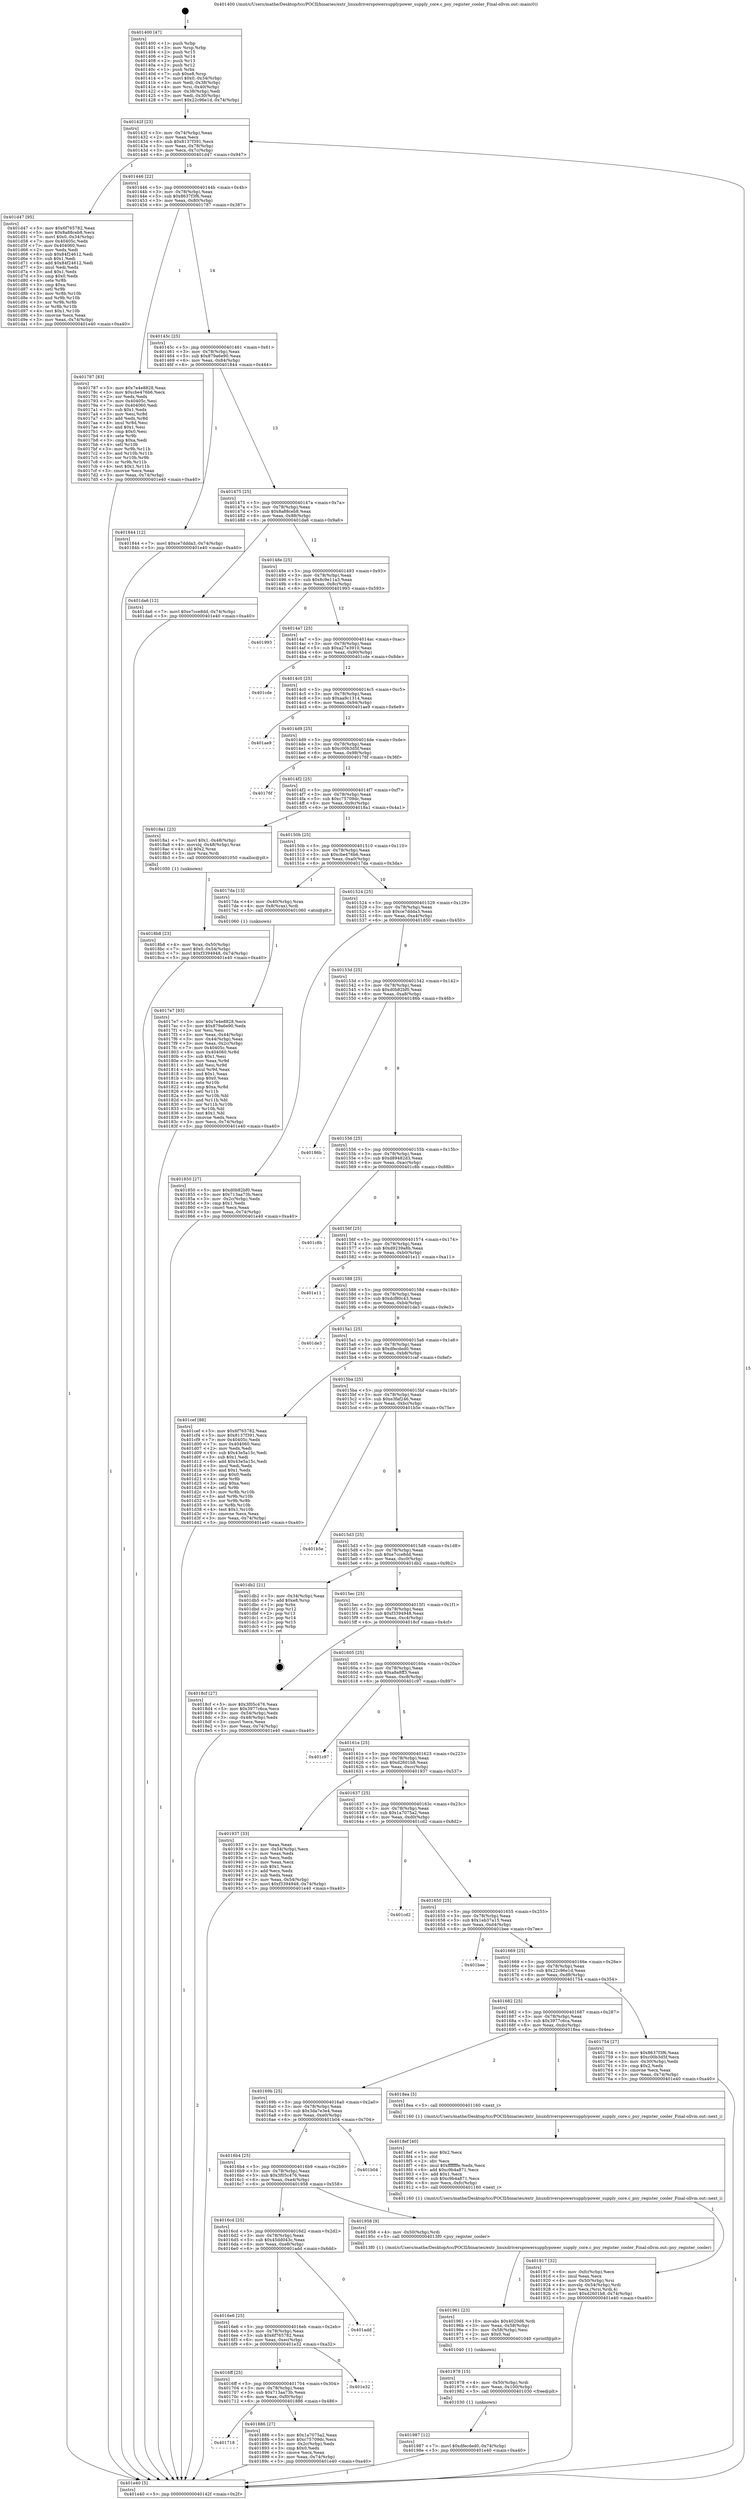 digraph "0x401400" {
  label = "0x401400 (/mnt/c/Users/mathe/Desktop/tcc/POCII/binaries/extr_linuxdriverspowersupplypower_supply_core.c_psy_register_cooler_Final-ollvm.out::main(0))"
  labelloc = "t"
  node[shape=record]

  Entry [label="",width=0.3,height=0.3,shape=circle,fillcolor=black,style=filled]
  "0x40142f" [label="{
     0x40142f [23]\l
     | [instrs]\l
     &nbsp;&nbsp;0x40142f \<+3\>: mov -0x74(%rbp),%eax\l
     &nbsp;&nbsp;0x401432 \<+2\>: mov %eax,%ecx\l
     &nbsp;&nbsp;0x401434 \<+6\>: sub $0x8137f391,%ecx\l
     &nbsp;&nbsp;0x40143a \<+3\>: mov %eax,-0x78(%rbp)\l
     &nbsp;&nbsp;0x40143d \<+3\>: mov %ecx,-0x7c(%rbp)\l
     &nbsp;&nbsp;0x401440 \<+6\>: je 0000000000401d47 \<main+0x947\>\l
  }"]
  "0x401d47" [label="{
     0x401d47 [95]\l
     | [instrs]\l
     &nbsp;&nbsp;0x401d47 \<+5\>: mov $0x6f765782,%eax\l
     &nbsp;&nbsp;0x401d4c \<+5\>: mov $0x8a88ceb8,%ecx\l
     &nbsp;&nbsp;0x401d51 \<+7\>: movl $0x0,-0x34(%rbp)\l
     &nbsp;&nbsp;0x401d58 \<+7\>: mov 0x40405c,%edx\l
     &nbsp;&nbsp;0x401d5f \<+7\>: mov 0x404060,%esi\l
     &nbsp;&nbsp;0x401d66 \<+2\>: mov %edx,%edi\l
     &nbsp;&nbsp;0x401d68 \<+6\>: sub $0x84f24612,%edi\l
     &nbsp;&nbsp;0x401d6e \<+3\>: sub $0x1,%edi\l
     &nbsp;&nbsp;0x401d71 \<+6\>: add $0x84f24612,%edi\l
     &nbsp;&nbsp;0x401d77 \<+3\>: imul %edi,%edx\l
     &nbsp;&nbsp;0x401d7a \<+3\>: and $0x1,%edx\l
     &nbsp;&nbsp;0x401d7d \<+3\>: cmp $0x0,%edx\l
     &nbsp;&nbsp;0x401d80 \<+4\>: sete %r8b\l
     &nbsp;&nbsp;0x401d84 \<+3\>: cmp $0xa,%esi\l
     &nbsp;&nbsp;0x401d87 \<+4\>: setl %r9b\l
     &nbsp;&nbsp;0x401d8b \<+3\>: mov %r8b,%r10b\l
     &nbsp;&nbsp;0x401d8e \<+3\>: and %r9b,%r10b\l
     &nbsp;&nbsp;0x401d91 \<+3\>: xor %r9b,%r8b\l
     &nbsp;&nbsp;0x401d94 \<+3\>: or %r8b,%r10b\l
     &nbsp;&nbsp;0x401d97 \<+4\>: test $0x1,%r10b\l
     &nbsp;&nbsp;0x401d9b \<+3\>: cmovne %ecx,%eax\l
     &nbsp;&nbsp;0x401d9e \<+3\>: mov %eax,-0x74(%rbp)\l
     &nbsp;&nbsp;0x401da1 \<+5\>: jmp 0000000000401e40 \<main+0xa40\>\l
  }"]
  "0x401446" [label="{
     0x401446 [22]\l
     | [instrs]\l
     &nbsp;&nbsp;0x401446 \<+5\>: jmp 000000000040144b \<main+0x4b\>\l
     &nbsp;&nbsp;0x40144b \<+3\>: mov -0x78(%rbp),%eax\l
     &nbsp;&nbsp;0x40144e \<+5\>: sub $0x8637f3f6,%eax\l
     &nbsp;&nbsp;0x401453 \<+3\>: mov %eax,-0x80(%rbp)\l
     &nbsp;&nbsp;0x401456 \<+6\>: je 0000000000401787 \<main+0x387\>\l
  }"]
  Exit [label="",width=0.3,height=0.3,shape=circle,fillcolor=black,style=filled,peripheries=2]
  "0x401787" [label="{
     0x401787 [83]\l
     | [instrs]\l
     &nbsp;&nbsp;0x401787 \<+5\>: mov $0x7e4e8828,%eax\l
     &nbsp;&nbsp;0x40178c \<+5\>: mov $0xcbe476b6,%ecx\l
     &nbsp;&nbsp;0x401791 \<+2\>: xor %edx,%edx\l
     &nbsp;&nbsp;0x401793 \<+7\>: mov 0x40405c,%esi\l
     &nbsp;&nbsp;0x40179a \<+7\>: mov 0x404060,%edi\l
     &nbsp;&nbsp;0x4017a1 \<+3\>: sub $0x1,%edx\l
     &nbsp;&nbsp;0x4017a4 \<+3\>: mov %esi,%r8d\l
     &nbsp;&nbsp;0x4017a7 \<+3\>: add %edx,%r8d\l
     &nbsp;&nbsp;0x4017aa \<+4\>: imul %r8d,%esi\l
     &nbsp;&nbsp;0x4017ae \<+3\>: and $0x1,%esi\l
     &nbsp;&nbsp;0x4017b1 \<+3\>: cmp $0x0,%esi\l
     &nbsp;&nbsp;0x4017b4 \<+4\>: sete %r9b\l
     &nbsp;&nbsp;0x4017b8 \<+3\>: cmp $0xa,%edi\l
     &nbsp;&nbsp;0x4017bb \<+4\>: setl %r10b\l
     &nbsp;&nbsp;0x4017bf \<+3\>: mov %r9b,%r11b\l
     &nbsp;&nbsp;0x4017c2 \<+3\>: and %r10b,%r11b\l
     &nbsp;&nbsp;0x4017c5 \<+3\>: xor %r10b,%r9b\l
     &nbsp;&nbsp;0x4017c8 \<+3\>: or %r9b,%r11b\l
     &nbsp;&nbsp;0x4017cb \<+4\>: test $0x1,%r11b\l
     &nbsp;&nbsp;0x4017cf \<+3\>: cmovne %ecx,%eax\l
     &nbsp;&nbsp;0x4017d2 \<+3\>: mov %eax,-0x74(%rbp)\l
     &nbsp;&nbsp;0x4017d5 \<+5\>: jmp 0000000000401e40 \<main+0xa40\>\l
  }"]
  "0x40145c" [label="{
     0x40145c [25]\l
     | [instrs]\l
     &nbsp;&nbsp;0x40145c \<+5\>: jmp 0000000000401461 \<main+0x61\>\l
     &nbsp;&nbsp;0x401461 \<+3\>: mov -0x78(%rbp),%eax\l
     &nbsp;&nbsp;0x401464 \<+5\>: sub $0x879a6e90,%eax\l
     &nbsp;&nbsp;0x401469 \<+6\>: mov %eax,-0x84(%rbp)\l
     &nbsp;&nbsp;0x40146f \<+6\>: je 0000000000401844 \<main+0x444\>\l
  }"]
  "0x401987" [label="{
     0x401987 [12]\l
     | [instrs]\l
     &nbsp;&nbsp;0x401987 \<+7\>: movl $0xdfecded0,-0x74(%rbp)\l
     &nbsp;&nbsp;0x40198e \<+5\>: jmp 0000000000401e40 \<main+0xa40\>\l
  }"]
  "0x401844" [label="{
     0x401844 [12]\l
     | [instrs]\l
     &nbsp;&nbsp;0x401844 \<+7\>: movl $0xce7ddda3,-0x74(%rbp)\l
     &nbsp;&nbsp;0x40184b \<+5\>: jmp 0000000000401e40 \<main+0xa40\>\l
  }"]
  "0x401475" [label="{
     0x401475 [25]\l
     | [instrs]\l
     &nbsp;&nbsp;0x401475 \<+5\>: jmp 000000000040147a \<main+0x7a\>\l
     &nbsp;&nbsp;0x40147a \<+3\>: mov -0x78(%rbp),%eax\l
     &nbsp;&nbsp;0x40147d \<+5\>: sub $0x8a88ceb8,%eax\l
     &nbsp;&nbsp;0x401482 \<+6\>: mov %eax,-0x88(%rbp)\l
     &nbsp;&nbsp;0x401488 \<+6\>: je 0000000000401da6 \<main+0x9a6\>\l
  }"]
  "0x401978" [label="{
     0x401978 [15]\l
     | [instrs]\l
     &nbsp;&nbsp;0x401978 \<+4\>: mov -0x50(%rbp),%rdi\l
     &nbsp;&nbsp;0x40197c \<+6\>: mov %eax,-0x100(%rbp)\l
     &nbsp;&nbsp;0x401982 \<+5\>: call 0000000000401030 \<free@plt\>\l
     | [calls]\l
     &nbsp;&nbsp;0x401030 \{1\} (unknown)\l
  }"]
  "0x401da6" [label="{
     0x401da6 [12]\l
     | [instrs]\l
     &nbsp;&nbsp;0x401da6 \<+7\>: movl $0xe7cce8dd,-0x74(%rbp)\l
     &nbsp;&nbsp;0x401dad \<+5\>: jmp 0000000000401e40 \<main+0xa40\>\l
  }"]
  "0x40148e" [label="{
     0x40148e [25]\l
     | [instrs]\l
     &nbsp;&nbsp;0x40148e \<+5\>: jmp 0000000000401493 \<main+0x93\>\l
     &nbsp;&nbsp;0x401493 \<+3\>: mov -0x78(%rbp),%eax\l
     &nbsp;&nbsp;0x401496 \<+5\>: sub $0x8c9e11a3,%eax\l
     &nbsp;&nbsp;0x40149b \<+6\>: mov %eax,-0x8c(%rbp)\l
     &nbsp;&nbsp;0x4014a1 \<+6\>: je 0000000000401993 \<main+0x593\>\l
  }"]
  "0x401961" [label="{
     0x401961 [23]\l
     | [instrs]\l
     &nbsp;&nbsp;0x401961 \<+10\>: movabs $0x4020d6,%rdi\l
     &nbsp;&nbsp;0x40196b \<+3\>: mov %eax,-0x58(%rbp)\l
     &nbsp;&nbsp;0x40196e \<+3\>: mov -0x58(%rbp),%esi\l
     &nbsp;&nbsp;0x401971 \<+2\>: mov $0x0,%al\l
     &nbsp;&nbsp;0x401973 \<+5\>: call 0000000000401040 \<printf@plt\>\l
     | [calls]\l
     &nbsp;&nbsp;0x401040 \{1\} (unknown)\l
  }"]
  "0x401993" [label="{
     0x401993\l
  }", style=dashed]
  "0x4014a7" [label="{
     0x4014a7 [25]\l
     | [instrs]\l
     &nbsp;&nbsp;0x4014a7 \<+5\>: jmp 00000000004014ac \<main+0xac\>\l
     &nbsp;&nbsp;0x4014ac \<+3\>: mov -0x78(%rbp),%eax\l
     &nbsp;&nbsp;0x4014af \<+5\>: sub $0xa27e3910,%eax\l
     &nbsp;&nbsp;0x4014b4 \<+6\>: mov %eax,-0x90(%rbp)\l
     &nbsp;&nbsp;0x4014ba \<+6\>: je 0000000000401cde \<main+0x8de\>\l
  }"]
  "0x401917" [label="{
     0x401917 [32]\l
     | [instrs]\l
     &nbsp;&nbsp;0x401917 \<+6\>: mov -0xfc(%rbp),%ecx\l
     &nbsp;&nbsp;0x40191d \<+3\>: imul %eax,%ecx\l
     &nbsp;&nbsp;0x401920 \<+4\>: mov -0x50(%rbp),%rsi\l
     &nbsp;&nbsp;0x401924 \<+4\>: movslq -0x54(%rbp),%rdi\l
     &nbsp;&nbsp;0x401928 \<+3\>: mov %ecx,(%rsi,%rdi,4)\l
     &nbsp;&nbsp;0x40192b \<+7\>: movl $0xd2601b8,-0x74(%rbp)\l
     &nbsp;&nbsp;0x401932 \<+5\>: jmp 0000000000401e40 \<main+0xa40\>\l
  }"]
  "0x401cde" [label="{
     0x401cde\l
  }", style=dashed]
  "0x4014c0" [label="{
     0x4014c0 [25]\l
     | [instrs]\l
     &nbsp;&nbsp;0x4014c0 \<+5\>: jmp 00000000004014c5 \<main+0xc5\>\l
     &nbsp;&nbsp;0x4014c5 \<+3\>: mov -0x78(%rbp),%eax\l
     &nbsp;&nbsp;0x4014c8 \<+5\>: sub $0xaa9c1314,%eax\l
     &nbsp;&nbsp;0x4014cd \<+6\>: mov %eax,-0x94(%rbp)\l
     &nbsp;&nbsp;0x4014d3 \<+6\>: je 0000000000401ae9 \<main+0x6e9\>\l
  }"]
  "0x4018ef" [label="{
     0x4018ef [40]\l
     | [instrs]\l
     &nbsp;&nbsp;0x4018ef \<+5\>: mov $0x2,%ecx\l
     &nbsp;&nbsp;0x4018f4 \<+1\>: cltd\l
     &nbsp;&nbsp;0x4018f5 \<+2\>: idiv %ecx\l
     &nbsp;&nbsp;0x4018f7 \<+6\>: imul $0xfffffffe,%edx,%ecx\l
     &nbsp;&nbsp;0x4018fd \<+6\>: add $0xc9b4a871,%ecx\l
     &nbsp;&nbsp;0x401903 \<+3\>: add $0x1,%ecx\l
     &nbsp;&nbsp;0x401906 \<+6\>: sub $0xc9b4a871,%ecx\l
     &nbsp;&nbsp;0x40190c \<+6\>: mov %ecx,-0xfc(%rbp)\l
     &nbsp;&nbsp;0x401912 \<+5\>: call 0000000000401160 \<next_i\>\l
     | [calls]\l
     &nbsp;&nbsp;0x401160 \{1\} (/mnt/c/Users/mathe/Desktop/tcc/POCII/binaries/extr_linuxdriverspowersupplypower_supply_core.c_psy_register_cooler_Final-ollvm.out::next_i)\l
  }"]
  "0x401ae9" [label="{
     0x401ae9\l
  }", style=dashed]
  "0x4014d9" [label="{
     0x4014d9 [25]\l
     | [instrs]\l
     &nbsp;&nbsp;0x4014d9 \<+5\>: jmp 00000000004014de \<main+0xde\>\l
     &nbsp;&nbsp;0x4014de \<+3\>: mov -0x78(%rbp),%eax\l
     &nbsp;&nbsp;0x4014e1 \<+5\>: sub $0xc00b3d5f,%eax\l
     &nbsp;&nbsp;0x4014e6 \<+6\>: mov %eax,-0x98(%rbp)\l
     &nbsp;&nbsp;0x4014ec \<+6\>: je 000000000040176f \<main+0x36f\>\l
  }"]
  "0x4018b8" [label="{
     0x4018b8 [23]\l
     | [instrs]\l
     &nbsp;&nbsp;0x4018b8 \<+4\>: mov %rax,-0x50(%rbp)\l
     &nbsp;&nbsp;0x4018bc \<+7\>: movl $0x0,-0x54(%rbp)\l
     &nbsp;&nbsp;0x4018c3 \<+7\>: movl $0xf3394948,-0x74(%rbp)\l
     &nbsp;&nbsp;0x4018ca \<+5\>: jmp 0000000000401e40 \<main+0xa40\>\l
  }"]
  "0x40176f" [label="{
     0x40176f\l
  }", style=dashed]
  "0x4014f2" [label="{
     0x4014f2 [25]\l
     | [instrs]\l
     &nbsp;&nbsp;0x4014f2 \<+5\>: jmp 00000000004014f7 \<main+0xf7\>\l
     &nbsp;&nbsp;0x4014f7 \<+3\>: mov -0x78(%rbp),%eax\l
     &nbsp;&nbsp;0x4014fa \<+5\>: sub $0xc75709dc,%eax\l
     &nbsp;&nbsp;0x4014ff \<+6\>: mov %eax,-0x9c(%rbp)\l
     &nbsp;&nbsp;0x401505 \<+6\>: je 00000000004018a1 \<main+0x4a1\>\l
  }"]
  "0x401718" [label="{
     0x401718\l
  }", style=dashed]
  "0x4018a1" [label="{
     0x4018a1 [23]\l
     | [instrs]\l
     &nbsp;&nbsp;0x4018a1 \<+7\>: movl $0x1,-0x48(%rbp)\l
     &nbsp;&nbsp;0x4018a8 \<+4\>: movslq -0x48(%rbp),%rax\l
     &nbsp;&nbsp;0x4018ac \<+4\>: shl $0x2,%rax\l
     &nbsp;&nbsp;0x4018b0 \<+3\>: mov %rax,%rdi\l
     &nbsp;&nbsp;0x4018b3 \<+5\>: call 0000000000401050 \<malloc@plt\>\l
     | [calls]\l
     &nbsp;&nbsp;0x401050 \{1\} (unknown)\l
  }"]
  "0x40150b" [label="{
     0x40150b [25]\l
     | [instrs]\l
     &nbsp;&nbsp;0x40150b \<+5\>: jmp 0000000000401510 \<main+0x110\>\l
     &nbsp;&nbsp;0x401510 \<+3\>: mov -0x78(%rbp),%eax\l
     &nbsp;&nbsp;0x401513 \<+5\>: sub $0xcbe476b6,%eax\l
     &nbsp;&nbsp;0x401518 \<+6\>: mov %eax,-0xa0(%rbp)\l
     &nbsp;&nbsp;0x40151e \<+6\>: je 00000000004017da \<main+0x3da\>\l
  }"]
  "0x401886" [label="{
     0x401886 [27]\l
     | [instrs]\l
     &nbsp;&nbsp;0x401886 \<+5\>: mov $0x1a7075a2,%eax\l
     &nbsp;&nbsp;0x40188b \<+5\>: mov $0xc75709dc,%ecx\l
     &nbsp;&nbsp;0x401890 \<+3\>: mov -0x2c(%rbp),%edx\l
     &nbsp;&nbsp;0x401893 \<+3\>: cmp $0x0,%edx\l
     &nbsp;&nbsp;0x401896 \<+3\>: cmove %ecx,%eax\l
     &nbsp;&nbsp;0x401899 \<+3\>: mov %eax,-0x74(%rbp)\l
     &nbsp;&nbsp;0x40189c \<+5\>: jmp 0000000000401e40 \<main+0xa40\>\l
  }"]
  "0x4017da" [label="{
     0x4017da [13]\l
     | [instrs]\l
     &nbsp;&nbsp;0x4017da \<+4\>: mov -0x40(%rbp),%rax\l
     &nbsp;&nbsp;0x4017de \<+4\>: mov 0x8(%rax),%rdi\l
     &nbsp;&nbsp;0x4017e2 \<+5\>: call 0000000000401060 \<atoi@plt\>\l
     | [calls]\l
     &nbsp;&nbsp;0x401060 \{1\} (unknown)\l
  }"]
  "0x401524" [label="{
     0x401524 [25]\l
     | [instrs]\l
     &nbsp;&nbsp;0x401524 \<+5\>: jmp 0000000000401529 \<main+0x129\>\l
     &nbsp;&nbsp;0x401529 \<+3\>: mov -0x78(%rbp),%eax\l
     &nbsp;&nbsp;0x40152c \<+5\>: sub $0xce7ddda3,%eax\l
     &nbsp;&nbsp;0x401531 \<+6\>: mov %eax,-0xa4(%rbp)\l
     &nbsp;&nbsp;0x401537 \<+6\>: je 0000000000401850 \<main+0x450\>\l
  }"]
  "0x4016ff" [label="{
     0x4016ff [25]\l
     | [instrs]\l
     &nbsp;&nbsp;0x4016ff \<+5\>: jmp 0000000000401704 \<main+0x304\>\l
     &nbsp;&nbsp;0x401704 \<+3\>: mov -0x78(%rbp),%eax\l
     &nbsp;&nbsp;0x401707 \<+5\>: sub $0x713aa73b,%eax\l
     &nbsp;&nbsp;0x40170c \<+6\>: mov %eax,-0xf0(%rbp)\l
     &nbsp;&nbsp;0x401712 \<+6\>: je 0000000000401886 \<main+0x486\>\l
  }"]
  "0x401850" [label="{
     0x401850 [27]\l
     | [instrs]\l
     &nbsp;&nbsp;0x401850 \<+5\>: mov $0xd0b82bf0,%eax\l
     &nbsp;&nbsp;0x401855 \<+5\>: mov $0x713aa73b,%ecx\l
     &nbsp;&nbsp;0x40185a \<+3\>: mov -0x2c(%rbp),%edx\l
     &nbsp;&nbsp;0x40185d \<+3\>: cmp $0x1,%edx\l
     &nbsp;&nbsp;0x401860 \<+3\>: cmovl %ecx,%eax\l
     &nbsp;&nbsp;0x401863 \<+3\>: mov %eax,-0x74(%rbp)\l
     &nbsp;&nbsp;0x401866 \<+5\>: jmp 0000000000401e40 \<main+0xa40\>\l
  }"]
  "0x40153d" [label="{
     0x40153d [25]\l
     | [instrs]\l
     &nbsp;&nbsp;0x40153d \<+5\>: jmp 0000000000401542 \<main+0x142\>\l
     &nbsp;&nbsp;0x401542 \<+3\>: mov -0x78(%rbp),%eax\l
     &nbsp;&nbsp;0x401545 \<+5\>: sub $0xd0b82bf0,%eax\l
     &nbsp;&nbsp;0x40154a \<+6\>: mov %eax,-0xa8(%rbp)\l
     &nbsp;&nbsp;0x401550 \<+6\>: je 000000000040186b \<main+0x46b\>\l
  }"]
  "0x401e32" [label="{
     0x401e32\l
  }", style=dashed]
  "0x40186b" [label="{
     0x40186b\l
  }", style=dashed]
  "0x401556" [label="{
     0x401556 [25]\l
     | [instrs]\l
     &nbsp;&nbsp;0x401556 \<+5\>: jmp 000000000040155b \<main+0x15b\>\l
     &nbsp;&nbsp;0x40155b \<+3\>: mov -0x78(%rbp),%eax\l
     &nbsp;&nbsp;0x40155e \<+5\>: sub $0xd89482d3,%eax\l
     &nbsp;&nbsp;0x401563 \<+6\>: mov %eax,-0xac(%rbp)\l
     &nbsp;&nbsp;0x401569 \<+6\>: je 0000000000401c8b \<main+0x88b\>\l
  }"]
  "0x4016e6" [label="{
     0x4016e6 [25]\l
     | [instrs]\l
     &nbsp;&nbsp;0x4016e6 \<+5\>: jmp 00000000004016eb \<main+0x2eb\>\l
     &nbsp;&nbsp;0x4016eb \<+3\>: mov -0x78(%rbp),%eax\l
     &nbsp;&nbsp;0x4016ee \<+5\>: sub $0x6f765782,%eax\l
     &nbsp;&nbsp;0x4016f3 \<+6\>: mov %eax,-0xec(%rbp)\l
     &nbsp;&nbsp;0x4016f9 \<+6\>: je 0000000000401e32 \<main+0xa32\>\l
  }"]
  "0x401c8b" [label="{
     0x401c8b\l
  }", style=dashed]
  "0x40156f" [label="{
     0x40156f [25]\l
     | [instrs]\l
     &nbsp;&nbsp;0x40156f \<+5\>: jmp 0000000000401574 \<main+0x174\>\l
     &nbsp;&nbsp;0x401574 \<+3\>: mov -0x78(%rbp),%eax\l
     &nbsp;&nbsp;0x401577 \<+5\>: sub $0xd9239a8b,%eax\l
     &nbsp;&nbsp;0x40157c \<+6\>: mov %eax,-0xb0(%rbp)\l
     &nbsp;&nbsp;0x401582 \<+6\>: je 0000000000401e11 \<main+0xa11\>\l
  }"]
  "0x401add" [label="{
     0x401add\l
  }", style=dashed]
  "0x401e11" [label="{
     0x401e11\l
  }", style=dashed]
  "0x401588" [label="{
     0x401588 [25]\l
     | [instrs]\l
     &nbsp;&nbsp;0x401588 \<+5\>: jmp 000000000040158d \<main+0x18d\>\l
     &nbsp;&nbsp;0x40158d \<+3\>: mov -0x78(%rbp),%eax\l
     &nbsp;&nbsp;0x401590 \<+5\>: sub $0xdcf80c43,%eax\l
     &nbsp;&nbsp;0x401595 \<+6\>: mov %eax,-0xb4(%rbp)\l
     &nbsp;&nbsp;0x40159b \<+6\>: je 0000000000401de3 \<main+0x9e3\>\l
  }"]
  "0x4016cd" [label="{
     0x4016cd [25]\l
     | [instrs]\l
     &nbsp;&nbsp;0x4016cd \<+5\>: jmp 00000000004016d2 \<main+0x2d2\>\l
     &nbsp;&nbsp;0x4016d2 \<+3\>: mov -0x78(%rbp),%eax\l
     &nbsp;&nbsp;0x4016d5 \<+5\>: sub $0x45dd043c,%eax\l
     &nbsp;&nbsp;0x4016da \<+6\>: mov %eax,-0xe8(%rbp)\l
     &nbsp;&nbsp;0x4016e0 \<+6\>: je 0000000000401add \<main+0x6dd\>\l
  }"]
  "0x401de3" [label="{
     0x401de3\l
  }", style=dashed]
  "0x4015a1" [label="{
     0x4015a1 [25]\l
     | [instrs]\l
     &nbsp;&nbsp;0x4015a1 \<+5\>: jmp 00000000004015a6 \<main+0x1a6\>\l
     &nbsp;&nbsp;0x4015a6 \<+3\>: mov -0x78(%rbp),%eax\l
     &nbsp;&nbsp;0x4015a9 \<+5\>: sub $0xdfecded0,%eax\l
     &nbsp;&nbsp;0x4015ae \<+6\>: mov %eax,-0xb8(%rbp)\l
     &nbsp;&nbsp;0x4015b4 \<+6\>: je 0000000000401cef \<main+0x8ef\>\l
  }"]
  "0x401958" [label="{
     0x401958 [9]\l
     | [instrs]\l
     &nbsp;&nbsp;0x401958 \<+4\>: mov -0x50(%rbp),%rdi\l
     &nbsp;&nbsp;0x40195c \<+5\>: call 00000000004013f0 \<psy_register_cooler\>\l
     | [calls]\l
     &nbsp;&nbsp;0x4013f0 \{1\} (/mnt/c/Users/mathe/Desktop/tcc/POCII/binaries/extr_linuxdriverspowersupplypower_supply_core.c_psy_register_cooler_Final-ollvm.out::psy_register_cooler)\l
  }"]
  "0x401cef" [label="{
     0x401cef [88]\l
     | [instrs]\l
     &nbsp;&nbsp;0x401cef \<+5\>: mov $0x6f765782,%eax\l
     &nbsp;&nbsp;0x401cf4 \<+5\>: mov $0x8137f391,%ecx\l
     &nbsp;&nbsp;0x401cf9 \<+7\>: mov 0x40405c,%edx\l
     &nbsp;&nbsp;0x401d00 \<+7\>: mov 0x404060,%esi\l
     &nbsp;&nbsp;0x401d07 \<+2\>: mov %edx,%edi\l
     &nbsp;&nbsp;0x401d09 \<+6\>: sub $0x43e5a15c,%edi\l
     &nbsp;&nbsp;0x401d0f \<+3\>: sub $0x1,%edi\l
     &nbsp;&nbsp;0x401d12 \<+6\>: add $0x43e5a15c,%edi\l
     &nbsp;&nbsp;0x401d18 \<+3\>: imul %edi,%edx\l
     &nbsp;&nbsp;0x401d1b \<+3\>: and $0x1,%edx\l
     &nbsp;&nbsp;0x401d1e \<+3\>: cmp $0x0,%edx\l
     &nbsp;&nbsp;0x401d21 \<+4\>: sete %r8b\l
     &nbsp;&nbsp;0x401d25 \<+3\>: cmp $0xa,%esi\l
     &nbsp;&nbsp;0x401d28 \<+4\>: setl %r9b\l
     &nbsp;&nbsp;0x401d2c \<+3\>: mov %r8b,%r10b\l
     &nbsp;&nbsp;0x401d2f \<+3\>: and %r9b,%r10b\l
     &nbsp;&nbsp;0x401d32 \<+3\>: xor %r9b,%r8b\l
     &nbsp;&nbsp;0x401d35 \<+3\>: or %r8b,%r10b\l
     &nbsp;&nbsp;0x401d38 \<+4\>: test $0x1,%r10b\l
     &nbsp;&nbsp;0x401d3c \<+3\>: cmovne %ecx,%eax\l
     &nbsp;&nbsp;0x401d3f \<+3\>: mov %eax,-0x74(%rbp)\l
     &nbsp;&nbsp;0x401d42 \<+5\>: jmp 0000000000401e40 \<main+0xa40\>\l
  }"]
  "0x4015ba" [label="{
     0x4015ba [25]\l
     | [instrs]\l
     &nbsp;&nbsp;0x4015ba \<+5\>: jmp 00000000004015bf \<main+0x1bf\>\l
     &nbsp;&nbsp;0x4015bf \<+3\>: mov -0x78(%rbp),%eax\l
     &nbsp;&nbsp;0x4015c2 \<+5\>: sub $0xe3faf246,%eax\l
     &nbsp;&nbsp;0x4015c7 \<+6\>: mov %eax,-0xbc(%rbp)\l
     &nbsp;&nbsp;0x4015cd \<+6\>: je 0000000000401b5e \<main+0x75e\>\l
  }"]
  "0x4016b4" [label="{
     0x4016b4 [25]\l
     | [instrs]\l
     &nbsp;&nbsp;0x4016b4 \<+5\>: jmp 00000000004016b9 \<main+0x2b9\>\l
     &nbsp;&nbsp;0x4016b9 \<+3\>: mov -0x78(%rbp),%eax\l
     &nbsp;&nbsp;0x4016bc \<+5\>: sub $0x3f05c476,%eax\l
     &nbsp;&nbsp;0x4016c1 \<+6\>: mov %eax,-0xe4(%rbp)\l
     &nbsp;&nbsp;0x4016c7 \<+6\>: je 0000000000401958 \<main+0x558\>\l
  }"]
  "0x401b5e" [label="{
     0x401b5e\l
  }", style=dashed]
  "0x4015d3" [label="{
     0x4015d3 [25]\l
     | [instrs]\l
     &nbsp;&nbsp;0x4015d3 \<+5\>: jmp 00000000004015d8 \<main+0x1d8\>\l
     &nbsp;&nbsp;0x4015d8 \<+3\>: mov -0x78(%rbp),%eax\l
     &nbsp;&nbsp;0x4015db \<+5\>: sub $0xe7cce8dd,%eax\l
     &nbsp;&nbsp;0x4015e0 \<+6\>: mov %eax,-0xc0(%rbp)\l
     &nbsp;&nbsp;0x4015e6 \<+6\>: je 0000000000401db2 \<main+0x9b2\>\l
  }"]
  "0x401b04" [label="{
     0x401b04\l
  }", style=dashed]
  "0x401db2" [label="{
     0x401db2 [21]\l
     | [instrs]\l
     &nbsp;&nbsp;0x401db2 \<+3\>: mov -0x34(%rbp),%eax\l
     &nbsp;&nbsp;0x401db5 \<+7\>: add $0xe8,%rsp\l
     &nbsp;&nbsp;0x401dbc \<+1\>: pop %rbx\l
     &nbsp;&nbsp;0x401dbd \<+2\>: pop %r12\l
     &nbsp;&nbsp;0x401dbf \<+2\>: pop %r13\l
     &nbsp;&nbsp;0x401dc1 \<+2\>: pop %r14\l
     &nbsp;&nbsp;0x401dc3 \<+2\>: pop %r15\l
     &nbsp;&nbsp;0x401dc5 \<+1\>: pop %rbp\l
     &nbsp;&nbsp;0x401dc6 \<+1\>: ret\l
  }"]
  "0x4015ec" [label="{
     0x4015ec [25]\l
     | [instrs]\l
     &nbsp;&nbsp;0x4015ec \<+5\>: jmp 00000000004015f1 \<main+0x1f1\>\l
     &nbsp;&nbsp;0x4015f1 \<+3\>: mov -0x78(%rbp),%eax\l
     &nbsp;&nbsp;0x4015f4 \<+5\>: sub $0xf3394948,%eax\l
     &nbsp;&nbsp;0x4015f9 \<+6\>: mov %eax,-0xc4(%rbp)\l
     &nbsp;&nbsp;0x4015ff \<+6\>: je 00000000004018cf \<main+0x4cf\>\l
  }"]
  "0x40169b" [label="{
     0x40169b [25]\l
     | [instrs]\l
     &nbsp;&nbsp;0x40169b \<+5\>: jmp 00000000004016a0 \<main+0x2a0\>\l
     &nbsp;&nbsp;0x4016a0 \<+3\>: mov -0x78(%rbp),%eax\l
     &nbsp;&nbsp;0x4016a3 \<+5\>: sub $0x3da7e3e4,%eax\l
     &nbsp;&nbsp;0x4016a8 \<+6\>: mov %eax,-0xe0(%rbp)\l
     &nbsp;&nbsp;0x4016ae \<+6\>: je 0000000000401b04 \<main+0x704\>\l
  }"]
  "0x4018cf" [label="{
     0x4018cf [27]\l
     | [instrs]\l
     &nbsp;&nbsp;0x4018cf \<+5\>: mov $0x3f05c476,%eax\l
     &nbsp;&nbsp;0x4018d4 \<+5\>: mov $0x3977c6ca,%ecx\l
     &nbsp;&nbsp;0x4018d9 \<+3\>: mov -0x54(%rbp),%edx\l
     &nbsp;&nbsp;0x4018dc \<+3\>: cmp -0x48(%rbp),%edx\l
     &nbsp;&nbsp;0x4018df \<+3\>: cmovl %ecx,%eax\l
     &nbsp;&nbsp;0x4018e2 \<+3\>: mov %eax,-0x74(%rbp)\l
     &nbsp;&nbsp;0x4018e5 \<+5\>: jmp 0000000000401e40 \<main+0xa40\>\l
  }"]
  "0x401605" [label="{
     0x401605 [25]\l
     | [instrs]\l
     &nbsp;&nbsp;0x401605 \<+5\>: jmp 000000000040160a \<main+0x20a\>\l
     &nbsp;&nbsp;0x40160a \<+3\>: mov -0x78(%rbp),%eax\l
     &nbsp;&nbsp;0x40160d \<+5\>: sub $0xa8a8ff3,%eax\l
     &nbsp;&nbsp;0x401612 \<+6\>: mov %eax,-0xc8(%rbp)\l
     &nbsp;&nbsp;0x401618 \<+6\>: je 0000000000401c97 \<main+0x897\>\l
  }"]
  "0x4018ea" [label="{
     0x4018ea [5]\l
     | [instrs]\l
     &nbsp;&nbsp;0x4018ea \<+5\>: call 0000000000401160 \<next_i\>\l
     | [calls]\l
     &nbsp;&nbsp;0x401160 \{1\} (/mnt/c/Users/mathe/Desktop/tcc/POCII/binaries/extr_linuxdriverspowersupplypower_supply_core.c_psy_register_cooler_Final-ollvm.out::next_i)\l
  }"]
  "0x401c97" [label="{
     0x401c97\l
  }", style=dashed]
  "0x40161e" [label="{
     0x40161e [25]\l
     | [instrs]\l
     &nbsp;&nbsp;0x40161e \<+5\>: jmp 0000000000401623 \<main+0x223\>\l
     &nbsp;&nbsp;0x401623 \<+3\>: mov -0x78(%rbp),%eax\l
     &nbsp;&nbsp;0x401626 \<+5\>: sub $0xd2601b8,%eax\l
     &nbsp;&nbsp;0x40162b \<+6\>: mov %eax,-0xcc(%rbp)\l
     &nbsp;&nbsp;0x401631 \<+6\>: je 0000000000401937 \<main+0x537\>\l
  }"]
  "0x4017e7" [label="{
     0x4017e7 [93]\l
     | [instrs]\l
     &nbsp;&nbsp;0x4017e7 \<+5\>: mov $0x7e4e8828,%ecx\l
     &nbsp;&nbsp;0x4017ec \<+5\>: mov $0x879a6e90,%edx\l
     &nbsp;&nbsp;0x4017f1 \<+2\>: xor %esi,%esi\l
     &nbsp;&nbsp;0x4017f3 \<+3\>: mov %eax,-0x44(%rbp)\l
     &nbsp;&nbsp;0x4017f6 \<+3\>: mov -0x44(%rbp),%eax\l
     &nbsp;&nbsp;0x4017f9 \<+3\>: mov %eax,-0x2c(%rbp)\l
     &nbsp;&nbsp;0x4017fc \<+7\>: mov 0x40405c,%eax\l
     &nbsp;&nbsp;0x401803 \<+8\>: mov 0x404060,%r8d\l
     &nbsp;&nbsp;0x40180b \<+3\>: sub $0x1,%esi\l
     &nbsp;&nbsp;0x40180e \<+3\>: mov %eax,%r9d\l
     &nbsp;&nbsp;0x401811 \<+3\>: add %esi,%r9d\l
     &nbsp;&nbsp;0x401814 \<+4\>: imul %r9d,%eax\l
     &nbsp;&nbsp;0x401818 \<+3\>: and $0x1,%eax\l
     &nbsp;&nbsp;0x40181b \<+3\>: cmp $0x0,%eax\l
     &nbsp;&nbsp;0x40181e \<+4\>: sete %r10b\l
     &nbsp;&nbsp;0x401822 \<+4\>: cmp $0xa,%r8d\l
     &nbsp;&nbsp;0x401826 \<+4\>: setl %r11b\l
     &nbsp;&nbsp;0x40182a \<+3\>: mov %r10b,%bl\l
     &nbsp;&nbsp;0x40182d \<+3\>: and %r11b,%bl\l
     &nbsp;&nbsp;0x401830 \<+3\>: xor %r11b,%r10b\l
     &nbsp;&nbsp;0x401833 \<+3\>: or %r10b,%bl\l
     &nbsp;&nbsp;0x401836 \<+3\>: test $0x1,%bl\l
     &nbsp;&nbsp;0x401839 \<+3\>: cmovne %edx,%ecx\l
     &nbsp;&nbsp;0x40183c \<+3\>: mov %ecx,-0x74(%rbp)\l
     &nbsp;&nbsp;0x40183f \<+5\>: jmp 0000000000401e40 \<main+0xa40\>\l
  }"]
  "0x401937" [label="{
     0x401937 [33]\l
     | [instrs]\l
     &nbsp;&nbsp;0x401937 \<+2\>: xor %eax,%eax\l
     &nbsp;&nbsp;0x401939 \<+3\>: mov -0x54(%rbp),%ecx\l
     &nbsp;&nbsp;0x40193c \<+2\>: mov %eax,%edx\l
     &nbsp;&nbsp;0x40193e \<+2\>: sub %ecx,%edx\l
     &nbsp;&nbsp;0x401940 \<+2\>: mov %eax,%ecx\l
     &nbsp;&nbsp;0x401942 \<+3\>: sub $0x1,%ecx\l
     &nbsp;&nbsp;0x401945 \<+2\>: add %ecx,%edx\l
     &nbsp;&nbsp;0x401947 \<+2\>: sub %edx,%eax\l
     &nbsp;&nbsp;0x401949 \<+3\>: mov %eax,-0x54(%rbp)\l
     &nbsp;&nbsp;0x40194c \<+7\>: movl $0xf3394948,-0x74(%rbp)\l
     &nbsp;&nbsp;0x401953 \<+5\>: jmp 0000000000401e40 \<main+0xa40\>\l
  }"]
  "0x401637" [label="{
     0x401637 [25]\l
     | [instrs]\l
     &nbsp;&nbsp;0x401637 \<+5\>: jmp 000000000040163c \<main+0x23c\>\l
     &nbsp;&nbsp;0x40163c \<+3\>: mov -0x78(%rbp),%eax\l
     &nbsp;&nbsp;0x40163f \<+5\>: sub $0x1a7075a2,%eax\l
     &nbsp;&nbsp;0x401644 \<+6\>: mov %eax,-0xd0(%rbp)\l
     &nbsp;&nbsp;0x40164a \<+6\>: je 0000000000401cd2 \<main+0x8d2\>\l
  }"]
  "0x401400" [label="{
     0x401400 [47]\l
     | [instrs]\l
     &nbsp;&nbsp;0x401400 \<+1\>: push %rbp\l
     &nbsp;&nbsp;0x401401 \<+3\>: mov %rsp,%rbp\l
     &nbsp;&nbsp;0x401404 \<+2\>: push %r15\l
     &nbsp;&nbsp;0x401406 \<+2\>: push %r14\l
     &nbsp;&nbsp;0x401408 \<+2\>: push %r13\l
     &nbsp;&nbsp;0x40140a \<+2\>: push %r12\l
     &nbsp;&nbsp;0x40140c \<+1\>: push %rbx\l
     &nbsp;&nbsp;0x40140d \<+7\>: sub $0xe8,%rsp\l
     &nbsp;&nbsp;0x401414 \<+7\>: movl $0x0,-0x34(%rbp)\l
     &nbsp;&nbsp;0x40141b \<+3\>: mov %edi,-0x38(%rbp)\l
     &nbsp;&nbsp;0x40141e \<+4\>: mov %rsi,-0x40(%rbp)\l
     &nbsp;&nbsp;0x401422 \<+3\>: mov -0x38(%rbp),%edi\l
     &nbsp;&nbsp;0x401425 \<+3\>: mov %edi,-0x30(%rbp)\l
     &nbsp;&nbsp;0x401428 \<+7\>: movl $0x22c96e1d,-0x74(%rbp)\l
  }"]
  "0x401cd2" [label="{
     0x401cd2\l
  }", style=dashed]
  "0x401650" [label="{
     0x401650 [25]\l
     | [instrs]\l
     &nbsp;&nbsp;0x401650 \<+5\>: jmp 0000000000401655 \<main+0x255\>\l
     &nbsp;&nbsp;0x401655 \<+3\>: mov -0x78(%rbp),%eax\l
     &nbsp;&nbsp;0x401658 \<+5\>: sub $0x1eb37a15,%eax\l
     &nbsp;&nbsp;0x40165d \<+6\>: mov %eax,-0xd4(%rbp)\l
     &nbsp;&nbsp;0x401663 \<+6\>: je 0000000000401bee \<main+0x7ee\>\l
  }"]
  "0x401e40" [label="{
     0x401e40 [5]\l
     | [instrs]\l
     &nbsp;&nbsp;0x401e40 \<+5\>: jmp 000000000040142f \<main+0x2f\>\l
  }"]
  "0x401bee" [label="{
     0x401bee\l
  }", style=dashed]
  "0x401669" [label="{
     0x401669 [25]\l
     | [instrs]\l
     &nbsp;&nbsp;0x401669 \<+5\>: jmp 000000000040166e \<main+0x26e\>\l
     &nbsp;&nbsp;0x40166e \<+3\>: mov -0x78(%rbp),%eax\l
     &nbsp;&nbsp;0x401671 \<+5\>: sub $0x22c96e1d,%eax\l
     &nbsp;&nbsp;0x401676 \<+6\>: mov %eax,-0xd8(%rbp)\l
     &nbsp;&nbsp;0x40167c \<+6\>: je 0000000000401754 \<main+0x354\>\l
  }"]
  "0x401682" [label="{
     0x401682 [25]\l
     | [instrs]\l
     &nbsp;&nbsp;0x401682 \<+5\>: jmp 0000000000401687 \<main+0x287\>\l
     &nbsp;&nbsp;0x401687 \<+3\>: mov -0x78(%rbp),%eax\l
     &nbsp;&nbsp;0x40168a \<+5\>: sub $0x3977c6ca,%eax\l
     &nbsp;&nbsp;0x40168f \<+6\>: mov %eax,-0xdc(%rbp)\l
     &nbsp;&nbsp;0x401695 \<+6\>: je 00000000004018ea \<main+0x4ea\>\l
  }"]
  "0x401754" [label="{
     0x401754 [27]\l
     | [instrs]\l
     &nbsp;&nbsp;0x401754 \<+5\>: mov $0x8637f3f6,%eax\l
     &nbsp;&nbsp;0x401759 \<+5\>: mov $0xc00b3d5f,%ecx\l
     &nbsp;&nbsp;0x40175e \<+3\>: mov -0x30(%rbp),%edx\l
     &nbsp;&nbsp;0x401761 \<+3\>: cmp $0x2,%edx\l
     &nbsp;&nbsp;0x401764 \<+3\>: cmovne %ecx,%eax\l
     &nbsp;&nbsp;0x401767 \<+3\>: mov %eax,-0x74(%rbp)\l
     &nbsp;&nbsp;0x40176a \<+5\>: jmp 0000000000401e40 \<main+0xa40\>\l
  }"]
  Entry -> "0x401400" [label=" 1"]
  "0x40142f" -> "0x401d47" [label=" 1"]
  "0x40142f" -> "0x401446" [label=" 15"]
  "0x401db2" -> Exit [label=" 1"]
  "0x401446" -> "0x401787" [label=" 1"]
  "0x401446" -> "0x40145c" [label=" 14"]
  "0x401da6" -> "0x401e40" [label=" 1"]
  "0x40145c" -> "0x401844" [label=" 1"]
  "0x40145c" -> "0x401475" [label=" 13"]
  "0x401d47" -> "0x401e40" [label=" 1"]
  "0x401475" -> "0x401da6" [label=" 1"]
  "0x401475" -> "0x40148e" [label=" 12"]
  "0x401cef" -> "0x401e40" [label=" 1"]
  "0x40148e" -> "0x401993" [label=" 0"]
  "0x40148e" -> "0x4014a7" [label=" 12"]
  "0x401987" -> "0x401e40" [label=" 1"]
  "0x4014a7" -> "0x401cde" [label=" 0"]
  "0x4014a7" -> "0x4014c0" [label=" 12"]
  "0x401978" -> "0x401987" [label=" 1"]
  "0x4014c0" -> "0x401ae9" [label=" 0"]
  "0x4014c0" -> "0x4014d9" [label=" 12"]
  "0x401961" -> "0x401978" [label=" 1"]
  "0x4014d9" -> "0x40176f" [label=" 0"]
  "0x4014d9" -> "0x4014f2" [label=" 12"]
  "0x401958" -> "0x401961" [label=" 1"]
  "0x4014f2" -> "0x4018a1" [label=" 1"]
  "0x4014f2" -> "0x40150b" [label=" 11"]
  "0x401937" -> "0x401e40" [label=" 1"]
  "0x40150b" -> "0x4017da" [label=" 1"]
  "0x40150b" -> "0x401524" [label=" 10"]
  "0x401917" -> "0x401e40" [label=" 1"]
  "0x401524" -> "0x401850" [label=" 1"]
  "0x401524" -> "0x40153d" [label=" 9"]
  "0x4018ea" -> "0x4018ef" [label=" 1"]
  "0x40153d" -> "0x40186b" [label=" 0"]
  "0x40153d" -> "0x401556" [label=" 9"]
  "0x4018cf" -> "0x401e40" [label=" 2"]
  "0x401556" -> "0x401c8b" [label=" 0"]
  "0x401556" -> "0x40156f" [label=" 9"]
  "0x4018a1" -> "0x4018b8" [label=" 1"]
  "0x40156f" -> "0x401e11" [label=" 0"]
  "0x40156f" -> "0x401588" [label=" 9"]
  "0x401886" -> "0x401e40" [label=" 1"]
  "0x401588" -> "0x401de3" [label=" 0"]
  "0x401588" -> "0x4015a1" [label=" 9"]
  "0x4016ff" -> "0x401886" [label=" 1"]
  "0x4015a1" -> "0x401cef" [label=" 1"]
  "0x4015a1" -> "0x4015ba" [label=" 8"]
  "0x4018ef" -> "0x401917" [label=" 1"]
  "0x4015ba" -> "0x401b5e" [label=" 0"]
  "0x4015ba" -> "0x4015d3" [label=" 8"]
  "0x4016e6" -> "0x401e32" [label=" 0"]
  "0x4015d3" -> "0x401db2" [label=" 1"]
  "0x4015d3" -> "0x4015ec" [label=" 7"]
  "0x4018b8" -> "0x401e40" [label=" 1"]
  "0x4015ec" -> "0x4018cf" [label=" 2"]
  "0x4015ec" -> "0x401605" [label=" 5"]
  "0x4016cd" -> "0x401add" [label=" 0"]
  "0x401605" -> "0x401c97" [label=" 0"]
  "0x401605" -> "0x40161e" [label=" 5"]
  "0x4016ff" -> "0x401718" [label=" 0"]
  "0x40161e" -> "0x401937" [label=" 1"]
  "0x40161e" -> "0x401637" [label=" 4"]
  "0x4016b4" -> "0x401958" [label=" 1"]
  "0x401637" -> "0x401cd2" [label=" 0"]
  "0x401637" -> "0x401650" [label=" 4"]
  "0x4016e6" -> "0x4016ff" [label=" 1"]
  "0x401650" -> "0x401bee" [label=" 0"]
  "0x401650" -> "0x401669" [label=" 4"]
  "0x40169b" -> "0x4016b4" [label=" 2"]
  "0x401669" -> "0x401754" [label=" 1"]
  "0x401669" -> "0x401682" [label=" 3"]
  "0x401754" -> "0x401e40" [label=" 1"]
  "0x401400" -> "0x40142f" [label=" 1"]
  "0x401e40" -> "0x40142f" [label=" 15"]
  "0x401787" -> "0x401e40" [label=" 1"]
  "0x4017da" -> "0x4017e7" [label=" 1"]
  "0x4017e7" -> "0x401e40" [label=" 1"]
  "0x401844" -> "0x401e40" [label=" 1"]
  "0x401850" -> "0x401e40" [label=" 1"]
  "0x4016b4" -> "0x4016cd" [label=" 1"]
  "0x401682" -> "0x4018ea" [label=" 1"]
  "0x401682" -> "0x40169b" [label=" 2"]
  "0x4016cd" -> "0x4016e6" [label=" 1"]
  "0x40169b" -> "0x401b04" [label=" 0"]
}
